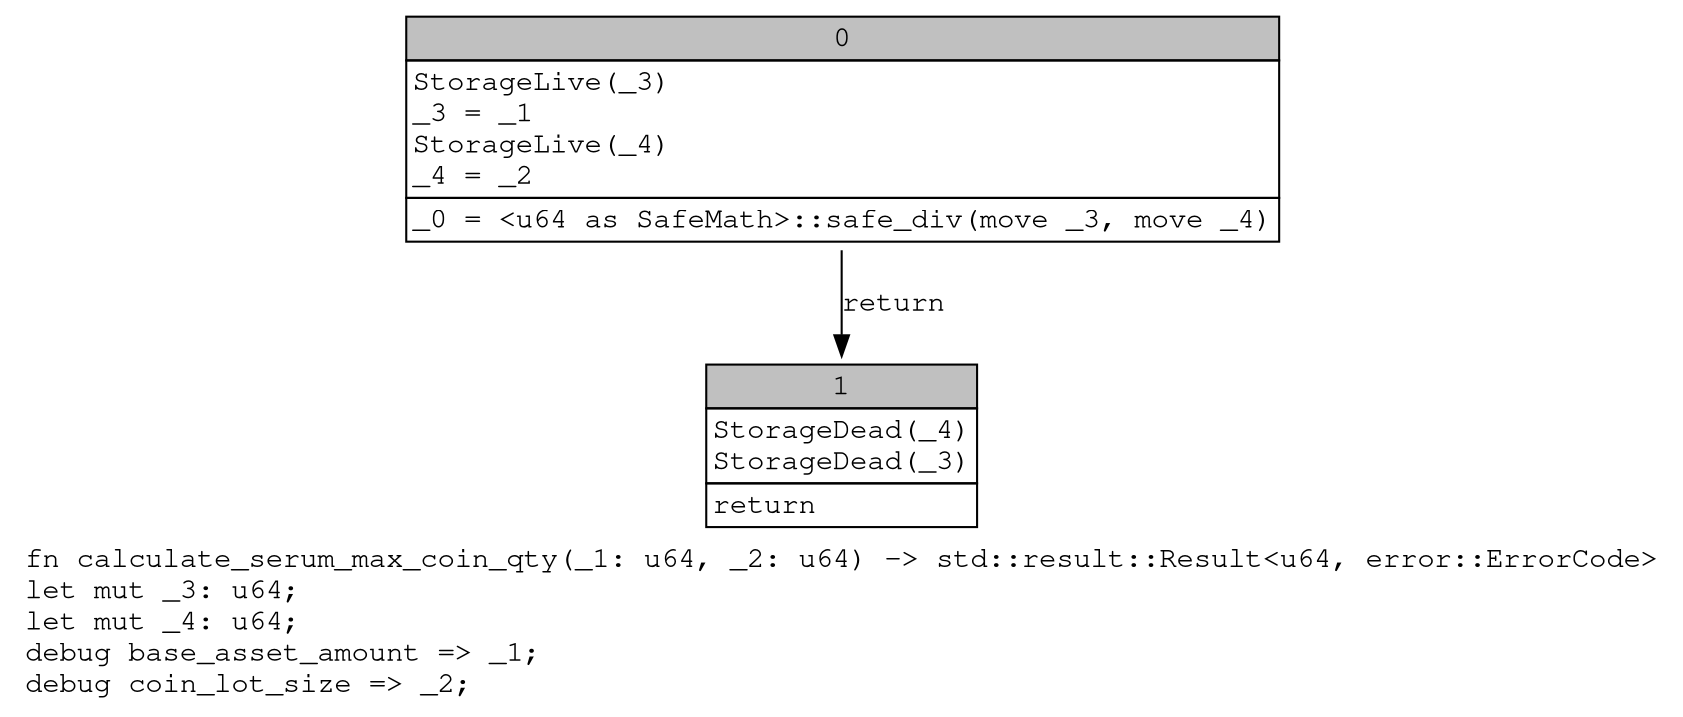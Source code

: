 digraph Mir_0_2762 {
    graph [fontname="Courier, monospace"];
    node [fontname="Courier, monospace"];
    edge [fontname="Courier, monospace"];
    label=<fn calculate_serum_max_coin_qty(_1: u64, _2: u64) -&gt; std::result::Result&lt;u64, error::ErrorCode&gt;<br align="left"/>let mut _3: u64;<br align="left"/>let mut _4: u64;<br align="left"/>debug base_asset_amount =&gt; _1;<br align="left"/>debug coin_lot_size =&gt; _2;<br align="left"/>>;
    bb0__0_2762 [shape="none", label=<<table border="0" cellborder="1" cellspacing="0"><tr><td bgcolor="gray" align="center" colspan="1">0</td></tr><tr><td align="left" balign="left">StorageLive(_3)<br/>_3 = _1<br/>StorageLive(_4)<br/>_4 = _2<br/></td></tr><tr><td align="left">_0 = &lt;u64 as SafeMath&gt;::safe_div(move _3, move _4)</td></tr></table>>];
    bb1__0_2762 [shape="none", label=<<table border="0" cellborder="1" cellspacing="0"><tr><td bgcolor="gray" align="center" colspan="1">1</td></tr><tr><td align="left" balign="left">StorageDead(_4)<br/>StorageDead(_3)<br/></td></tr><tr><td align="left">return</td></tr></table>>];
    bb0__0_2762 -> bb1__0_2762 [label="return"];
}

